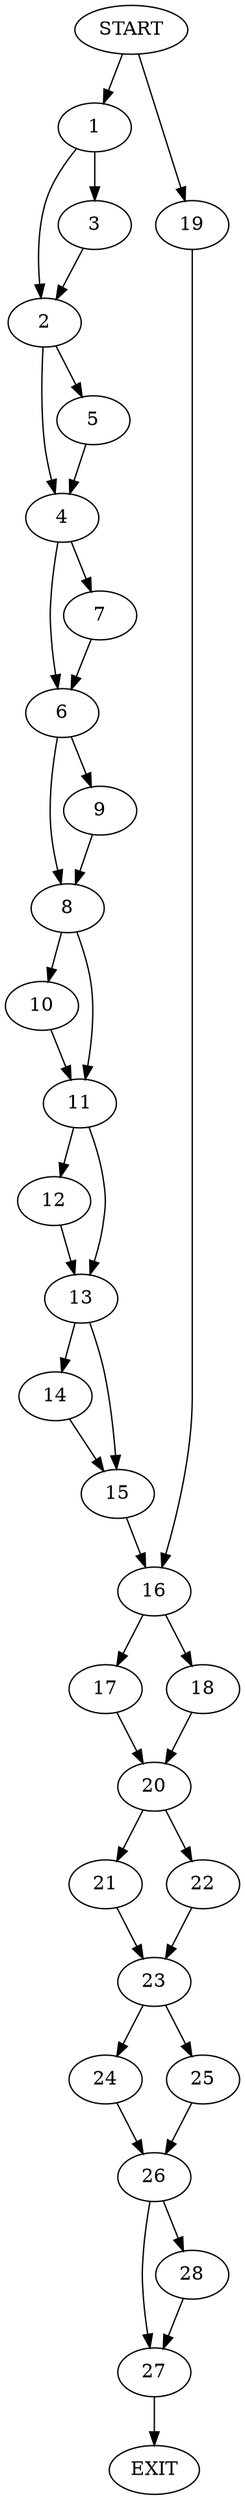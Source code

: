 digraph {
0 [label="START"]
29 [label="EXIT"]
0 -> 1
1 -> 2
1 -> 3
2 -> 4
2 -> 5
3 -> 2
4 -> 6
4 -> 7
5 -> 4
6 -> 8
6 -> 9
7 -> 6
8 -> 10
8 -> 11
9 -> 8
11 -> 12
11 -> 13
10 -> 11
13 -> 14
13 -> 15
12 -> 13
14 -> 15
15 -> 16
16 -> 17
16 -> 18
0 -> 19
19 -> 16
17 -> 20
18 -> 20
20 -> 21
20 -> 22
21 -> 23
22 -> 23
23 -> 24
23 -> 25
24 -> 26
25 -> 26
26 -> 27
26 -> 28
28 -> 27
27 -> 29
}
